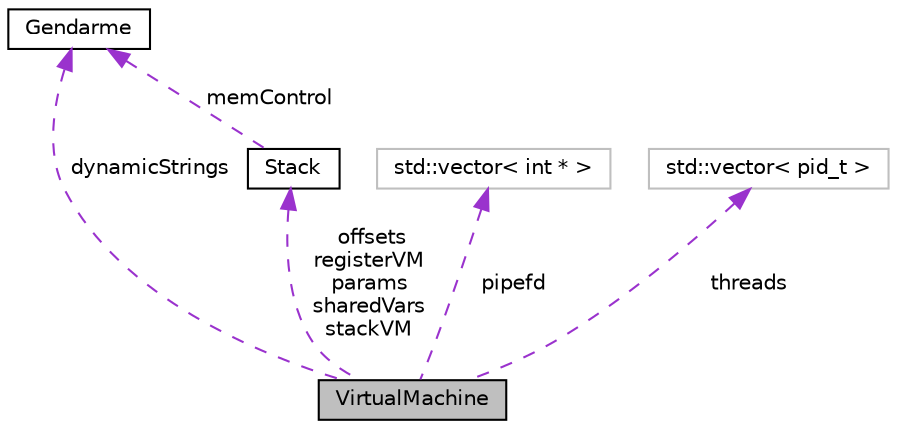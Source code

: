 digraph "VirtualMachine"
{
 // INTERACTIVE_SVG=YES
 // LATEX_PDF_SIZE
  edge [fontname="Helvetica",fontsize="10",labelfontname="Helvetica",labelfontsize="10"];
  node [fontname="Helvetica",fontsize="10",shape=record];
  Node1 [label="VirtualMachine",height=0.2,width=0.4,color="black", fillcolor="grey75", style="filled", fontcolor="black",tooltip=" "];
  Node2 -> Node1 [dir="back",color="darkorchid3",fontsize="10",style="dashed",label=" offsets\nregisterVM\nparams\nsharedVars\nstackVM" ,fontname="Helvetica"];
  Node2 [label="Stack",height=0.2,width=0.4,color="black", fillcolor="white", style="filled",URL="$classStack.html",tooltip=" "];
  Node3 -> Node2 [dir="back",color="darkorchid3",fontsize="10",style="dashed",label=" memControl" ,fontname="Helvetica"];
  Node3 [label="Gendarme",height=0.2,width=0.4,color="black", fillcolor="white", style="filled",URL="$classGendarme.html",tooltip="Класс, предназначенный для освобождения неиспользуемой памяти."];
  Node4 -> Node1 [dir="back",color="darkorchid3",fontsize="10",style="dashed",label=" pipefd" ,fontname="Helvetica"];
  Node4 [label="std::vector\< int * \>",height=0.2,width=0.4,color="grey75", fillcolor="white", style="filled",tooltip=" "];
  Node5 -> Node1 [dir="back",color="darkorchid3",fontsize="10",style="dashed",label=" threads" ,fontname="Helvetica"];
  Node5 [label="std::vector\< pid_t \>",height=0.2,width=0.4,color="grey75", fillcolor="white", style="filled",tooltip=" "];
  Node3 -> Node1 [dir="back",color="darkorchid3",fontsize="10",style="dashed",label=" dynamicStrings" ,fontname="Helvetica"];
}

